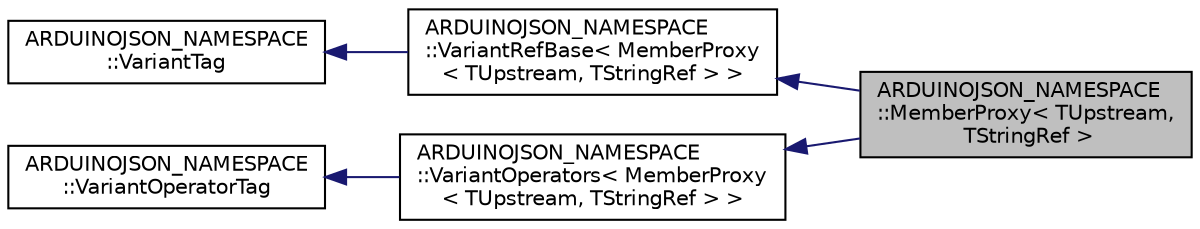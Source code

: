 digraph "ARDUINOJSON_NAMESPACE::MemberProxy&lt; TUpstream, TStringRef &gt;"
{
 // LATEX_PDF_SIZE
  edge [fontname="Helvetica",fontsize="10",labelfontname="Helvetica",labelfontsize="10"];
  node [fontname="Helvetica",fontsize="10",shape=record];
  rankdir="LR";
  Node1 [label="ARDUINOJSON_NAMESPACE\l::MemberProxy\< TUpstream,\l TStringRef \>",height=0.2,width=0.4,color="black", fillcolor="grey75", style="filled", fontcolor="black",tooltip=" "];
  Node2 -> Node1 [dir="back",color="midnightblue",fontsize="10",style="solid"];
  Node2 [label="ARDUINOJSON_NAMESPACE\l::VariantRefBase\< MemberProxy\l\< TUpstream, TStringRef \> \>",height=0.2,width=0.4,color="black", fillcolor="white", style="filled",URL="$classARDUINOJSON__NAMESPACE_1_1VariantRefBase.html",tooltip=" "];
  Node3 -> Node2 [dir="back",color="midnightblue",fontsize="10",style="solid"];
  Node3 [label="ARDUINOJSON_NAMESPACE\l::VariantTag",height=0.2,width=0.4,color="black", fillcolor="white", style="filled",URL="$structARDUINOJSON__NAMESPACE_1_1VariantTag.html",tooltip=" "];
  Node4 -> Node1 [dir="back",color="midnightblue",fontsize="10",style="solid"];
  Node4 [label="ARDUINOJSON_NAMESPACE\l::VariantOperators\< MemberProxy\l\< TUpstream, TStringRef \> \>",height=0.2,width=0.4,color="black", fillcolor="white", style="filled",URL="$structARDUINOJSON__NAMESPACE_1_1VariantOperators.html",tooltip=" "];
  Node5 -> Node4 [dir="back",color="midnightblue",fontsize="10",style="solid"];
  Node5 [label="ARDUINOJSON_NAMESPACE\l::VariantOperatorTag",height=0.2,width=0.4,color="black", fillcolor="white", style="filled",URL="$structARDUINOJSON__NAMESPACE_1_1VariantOperatorTag.html",tooltip=" "];
}

